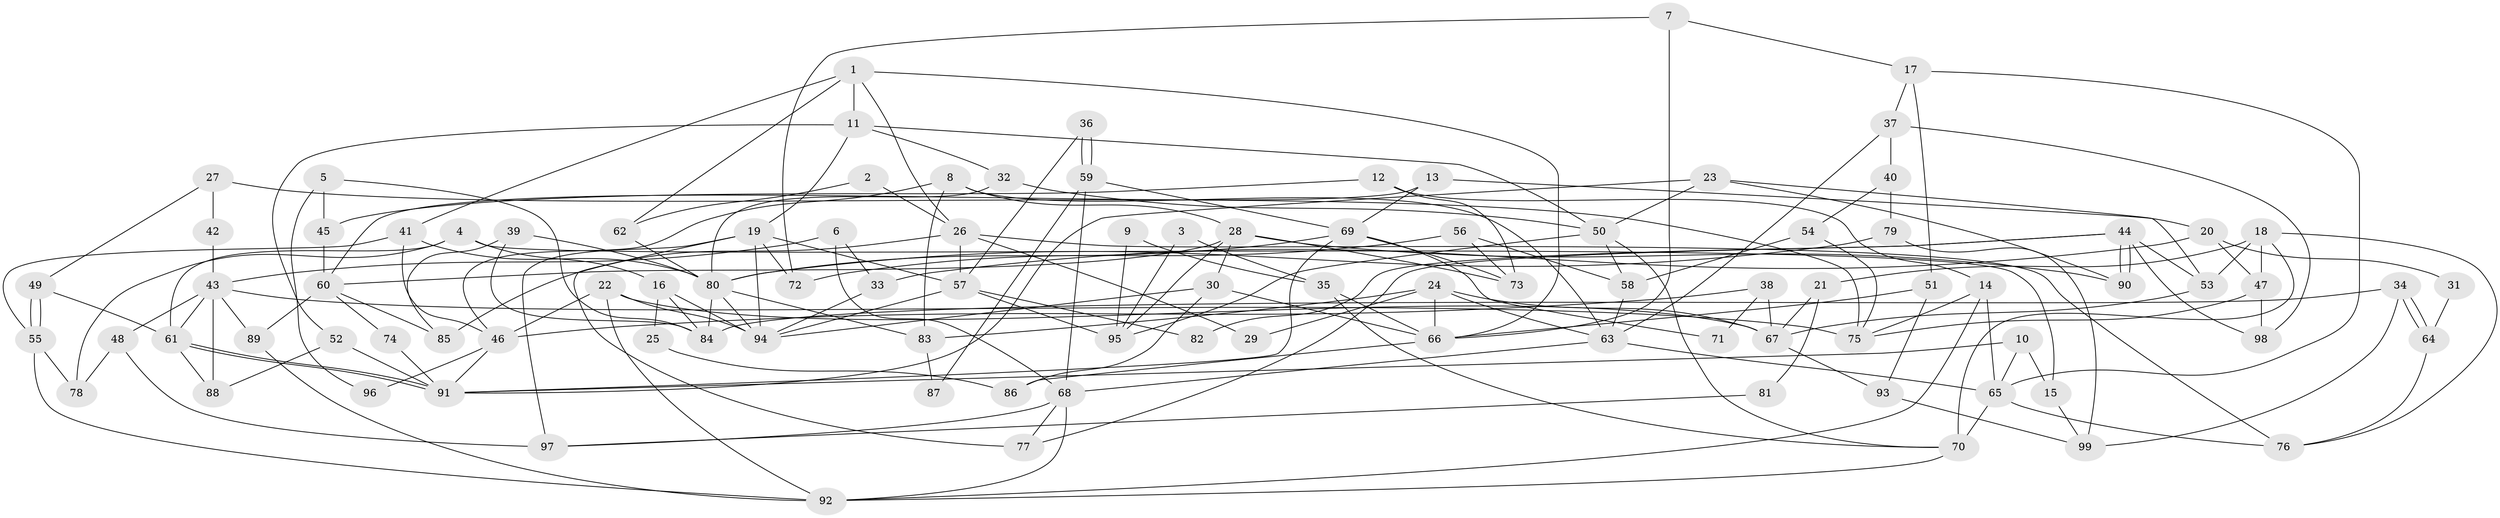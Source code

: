 // Generated by graph-tools (version 1.1) at 2025/50/03/09/25 03:50:10]
// undirected, 99 vertices, 198 edges
graph export_dot {
graph [start="1"]
  node [color=gray90,style=filled];
  1;
  2;
  3;
  4;
  5;
  6;
  7;
  8;
  9;
  10;
  11;
  12;
  13;
  14;
  15;
  16;
  17;
  18;
  19;
  20;
  21;
  22;
  23;
  24;
  25;
  26;
  27;
  28;
  29;
  30;
  31;
  32;
  33;
  34;
  35;
  36;
  37;
  38;
  39;
  40;
  41;
  42;
  43;
  44;
  45;
  46;
  47;
  48;
  49;
  50;
  51;
  52;
  53;
  54;
  55;
  56;
  57;
  58;
  59;
  60;
  61;
  62;
  63;
  64;
  65;
  66;
  67;
  68;
  69;
  70;
  71;
  72;
  73;
  74;
  75;
  76;
  77;
  78;
  79;
  80;
  81;
  82;
  83;
  84;
  85;
  86;
  87;
  88;
  89;
  90;
  91;
  92;
  93;
  94;
  95;
  96;
  97;
  98;
  99;
  1 -- 41;
  1 -- 11;
  1 -- 26;
  1 -- 62;
  1 -- 66;
  2 -- 26;
  2 -- 62;
  3 -- 35;
  3 -- 95;
  4 -- 78;
  4 -- 61;
  4 -- 15;
  4 -- 16;
  5 -- 45;
  5 -- 84;
  5 -- 96;
  6 -- 43;
  6 -- 68;
  6 -- 33;
  7 -- 17;
  7 -- 66;
  7 -- 72;
  8 -- 83;
  8 -- 28;
  8 -- 46;
  8 -- 63;
  9 -- 35;
  9 -- 95;
  10 -- 65;
  10 -- 91;
  10 -- 15;
  11 -- 19;
  11 -- 32;
  11 -- 50;
  11 -- 52;
  12 -- 14;
  12 -- 73;
  12 -- 45;
  13 -- 60;
  13 -- 69;
  13 -- 20;
  14 -- 65;
  14 -- 92;
  14 -- 75;
  15 -- 99;
  16 -- 94;
  16 -- 25;
  16 -- 84;
  17 -- 65;
  17 -- 37;
  17 -- 51;
  18 -- 53;
  18 -- 70;
  18 -- 21;
  18 -- 47;
  18 -- 76;
  19 -- 57;
  19 -- 72;
  19 -- 77;
  19 -- 94;
  19 -- 97;
  20 -- 47;
  20 -- 31;
  20 -- 33;
  21 -- 67;
  21 -- 81;
  22 -- 94;
  22 -- 46;
  22 -- 67;
  22 -- 92;
  23 -- 91;
  23 -- 90;
  23 -- 50;
  23 -- 53;
  24 -- 63;
  24 -- 66;
  24 -- 29;
  24 -- 67;
  24 -- 83;
  25 -- 86;
  26 -- 85;
  26 -- 29;
  26 -- 57;
  26 -- 76;
  27 -- 75;
  27 -- 49;
  27 -- 42;
  28 -- 30;
  28 -- 95;
  28 -- 60;
  28 -- 73;
  28 -- 90;
  30 -- 66;
  30 -- 94;
  30 -- 86;
  31 -- 64;
  32 -- 80;
  32 -- 50;
  33 -- 94;
  34 -- 84;
  34 -- 64;
  34 -- 64;
  34 -- 99;
  35 -- 70;
  35 -- 66;
  36 -- 57;
  36 -- 59;
  36 -- 59;
  37 -- 40;
  37 -- 63;
  37 -- 98;
  38 -- 46;
  38 -- 67;
  38 -- 71;
  39 -- 80;
  39 -- 84;
  39 -- 85;
  40 -- 79;
  40 -- 54;
  41 -- 55;
  41 -- 46;
  41 -- 80;
  42 -- 43;
  43 -- 88;
  43 -- 75;
  43 -- 48;
  43 -- 61;
  43 -- 89;
  44 -- 90;
  44 -- 90;
  44 -- 53;
  44 -- 77;
  44 -- 82;
  44 -- 98;
  45 -- 60;
  46 -- 91;
  46 -- 96;
  47 -- 98;
  47 -- 75;
  48 -- 97;
  48 -- 78;
  49 -- 61;
  49 -- 55;
  49 -- 55;
  50 -- 58;
  50 -- 70;
  50 -- 95;
  51 -- 93;
  51 -- 66;
  52 -- 91;
  52 -- 88;
  53 -- 67;
  54 -- 58;
  54 -- 75;
  55 -- 92;
  55 -- 78;
  56 -- 58;
  56 -- 73;
  56 -- 72;
  57 -- 94;
  57 -- 82;
  57 -- 95;
  58 -- 63;
  59 -- 68;
  59 -- 69;
  59 -- 87;
  60 -- 89;
  60 -- 74;
  60 -- 85;
  61 -- 91;
  61 -- 91;
  61 -- 88;
  62 -- 80;
  63 -- 68;
  63 -- 65;
  64 -- 76;
  65 -- 76;
  65 -- 70;
  66 -- 86;
  67 -- 93;
  68 -- 77;
  68 -- 92;
  68 -- 97;
  69 -- 80;
  69 -- 71;
  69 -- 73;
  69 -- 91;
  70 -- 92;
  74 -- 91;
  79 -- 99;
  79 -- 80;
  80 -- 94;
  80 -- 83;
  80 -- 84;
  81 -- 97;
  83 -- 87;
  89 -- 92;
  93 -- 99;
}
